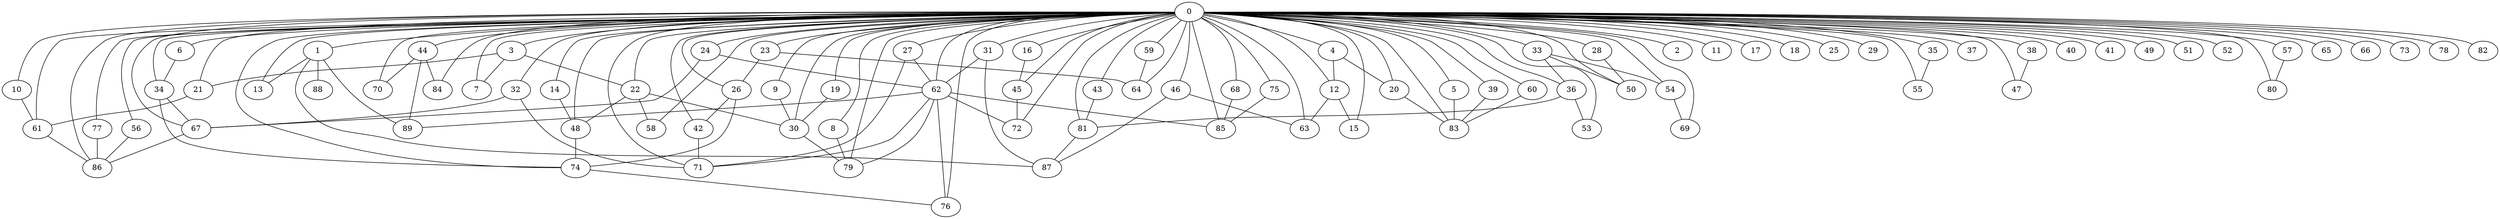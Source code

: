 
graph graphname {
    0 -- 1
0 -- 2
0 -- 3
0 -- 4
0 -- 5
0 -- 6
0 -- 7
0 -- 8
0 -- 9
0 -- 10
0 -- 11
0 -- 12
0 -- 13
0 -- 14
0 -- 15
0 -- 16
0 -- 17
0 -- 18
0 -- 19
0 -- 20
0 -- 21
0 -- 22
0 -- 23
0 -- 24
0 -- 25
0 -- 26
0 -- 27
0 -- 28
0 -- 29
0 -- 30
0 -- 31
0 -- 32
0 -- 33
0 -- 34
0 -- 35
0 -- 36
0 -- 37
0 -- 38
0 -- 39
0 -- 40
0 -- 41
0 -- 42
0 -- 43
0 -- 44
0 -- 45
0 -- 46
0 -- 47
0 -- 48
0 -- 49
0 -- 50
0 -- 51
0 -- 52
0 -- 53
0 -- 54
0 -- 55
0 -- 56
0 -- 57
0 -- 58
0 -- 59
0 -- 60
0 -- 61
0 -- 62
0 -- 63
0 -- 64
0 -- 65
0 -- 66
0 -- 67
0 -- 68
0 -- 69
0 -- 70
0 -- 71
0 -- 72
0 -- 73
0 -- 74
0 -- 75
0 -- 76
0 -- 77
0 -- 78
0 -- 79
0 -- 80
0 -- 81
0 -- 82
0 -- 83
0 -- 84
0 -- 85
0 -- 86
1 -- 88
1 -- 89
1 -- 87
1 -- 13
3 -- 21
3 -- 7
3 -- 22
4 -- 12
4 -- 20
5 -- 83
6 -- 34
8 -- 79
9 -- 30
10 -- 61
12 -- 63
12 -- 15
14 -- 48
16 -- 45
19 -- 30
20 -- 83
21 -- 61
22 -- 58
22 -- 48
22 -- 30
23 -- 26
23 -- 64
24 -- 67
24 -- 62
26 -- 74
26 -- 42
27 -- 71
27 -- 62
28 -- 50
30 -- 79
31 -- 87
31 -- 62
32 -- 71
32 -- 67
33 -- 36
33 -- 54
33 -- 50
34 -- 74
34 -- 67
35 -- 55
36 -- 53
36 -- 81
38 -- 47
39 -- 83
42 -- 71
43 -- 81
44 -- 84
44 -- 89
44 -- 70
45 -- 72
46 -- 87
46 -- 63
48 -- 74
54 -- 69
56 -- 86
57 -- 80
59 -- 64
60 -- 83
61 -- 86
62 -- 76
62 -- 89
62 -- 79
62 -- 85
62 -- 71
62 -- 72
67 -- 86
68 -- 85
74 -- 76
75 -- 85
77 -- 86
81 -- 87

}
